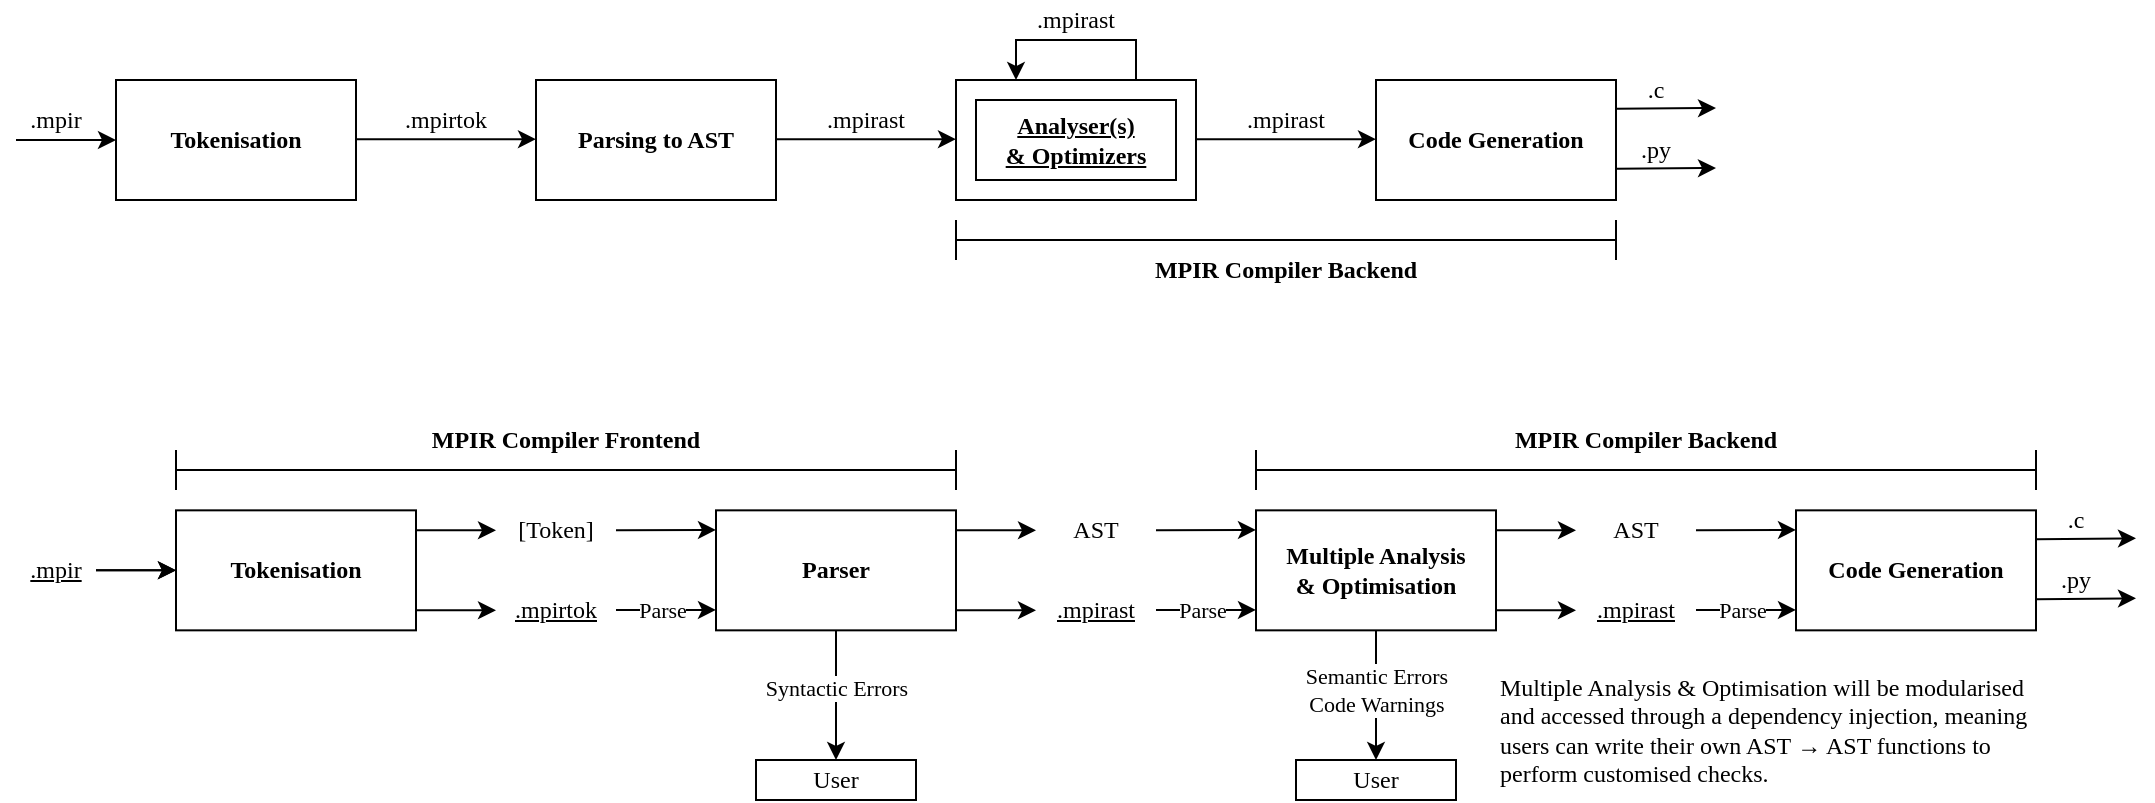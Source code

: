 <mxfile version="20.3.0" type="device"><diagram id="zczM6whD47XDtaLgGXdo" name="Page-1"><mxGraphModel dx="2411" dy="868" grid="1" gridSize="10" guides="1" tooltips="1" connect="1" arrows="1" fold="1" page="1" pageScale="1" pageWidth="827" pageHeight="1169" math="0" shadow="0"><root><mxCell id="0"/><mxCell id="1" parent="0"/><mxCell id="Gf_lIqjBqg95zcrKkyH8-19" value="" style="rounded=0;whiteSpace=wrap;html=1;fontFamily=CMU Serif;fontStyle=1" parent="1" vertex="1"><mxGeometry x="470" y="370" width="120" height="60" as="geometry"/></mxCell><mxCell id="Gf_lIqjBqg95zcrKkyH8-1" value="Tokenisation" style="rounded=0;whiteSpace=wrap;html=1;fontFamily=CMU Serif;fontStyle=1" parent="1" vertex="1"><mxGeometry x="50" y="370" width="120" height="60" as="geometry"/></mxCell><mxCell id="Gf_lIqjBqg95zcrKkyH8-2" value="Parsing to AST" style="rounded=0;whiteSpace=wrap;html=1;fontFamily=CMU Serif;fontStyle=1" parent="1" vertex="1"><mxGeometry x="260" y="370" width="120" height="60" as="geometry"/></mxCell><mxCell id="Gf_lIqjBqg95zcrKkyH8-3" value="" style="endArrow=classic;html=1;rounded=0;fontFamily=CMU Serif;" parent="1" edge="1"><mxGeometry width="50" height="50" relative="1" as="geometry"><mxPoint y="400" as="sourcePoint"/><mxPoint x="50" y="400" as="targetPoint"/></mxGeometry></mxCell><mxCell id="Gf_lIqjBqg95zcrKkyH8-4" value=".mpir" style="text;html=1;strokeColor=none;fillColor=none;align=center;verticalAlign=middle;whiteSpace=wrap;rounded=0;fontFamily=CMU Serif;" parent="1" vertex="1"><mxGeometry y="380" width="40" height="20" as="geometry"/></mxCell><mxCell id="Gf_lIqjBqg95zcrKkyH8-5" value="" style="endArrow=classic;html=1;rounded=0;fontFamily=CMU Serif;" parent="1" edge="1"><mxGeometry width="50" height="50" relative="1" as="geometry"><mxPoint x="170" y="399.58" as="sourcePoint"/><mxPoint x="260" y="399.58" as="targetPoint"/></mxGeometry></mxCell><mxCell id="Gf_lIqjBqg95zcrKkyH8-6" value=".mpirtok" style="text;html=1;strokeColor=none;fillColor=none;align=center;verticalAlign=middle;whiteSpace=wrap;rounded=0;fontFamily=CMU Serif;" parent="1" vertex="1"><mxGeometry x="170" y="380" width="90" height="20" as="geometry"/></mxCell><mxCell id="Gf_lIqjBqg95zcrKkyH8-7" value="Analyser(s)&lt;br&gt;&amp;amp; Optimizers" style="rounded=0;whiteSpace=wrap;html=1;fontFamily=CMU Serif;fontStyle=5" parent="1" vertex="1"><mxGeometry x="480" y="380" width="100" height="40" as="geometry"/></mxCell><mxCell id="Gf_lIqjBqg95zcrKkyH8-8" value="" style="endArrow=classic;html=1;rounded=0;fontFamily=CMU Serif;" parent="1" edge="1"><mxGeometry width="50" height="50" relative="1" as="geometry"><mxPoint x="380" y="399.58" as="sourcePoint"/><mxPoint x="470" y="399.58" as="targetPoint"/></mxGeometry></mxCell><mxCell id="Gf_lIqjBqg95zcrKkyH8-9" value=".mpirast" style="text;html=1;strokeColor=none;fillColor=none;align=center;verticalAlign=middle;whiteSpace=wrap;rounded=0;fontFamily=CMU Serif;" parent="1" vertex="1"><mxGeometry x="380" y="380" width="90" height="20" as="geometry"/></mxCell><mxCell id="Gf_lIqjBqg95zcrKkyH8-11" value="Code Generation" style="rounded=0;whiteSpace=wrap;html=1;fontFamily=CMU Serif;fontStyle=1" parent="1" vertex="1"><mxGeometry x="680" y="370" width="120" height="60" as="geometry"/></mxCell><mxCell id="Gf_lIqjBqg95zcrKkyH8-12" value="" style="endArrow=classic;html=1;rounded=0;fontFamily=CMU Serif;" parent="1" edge="1"><mxGeometry width="50" height="50" relative="1" as="geometry"><mxPoint x="590" y="399.58" as="sourcePoint"/><mxPoint x="680" y="399.58" as="targetPoint"/></mxGeometry></mxCell><mxCell id="Gf_lIqjBqg95zcrKkyH8-13" value=".mpirast" style="text;html=1;strokeColor=none;fillColor=none;align=center;verticalAlign=middle;whiteSpace=wrap;rounded=0;fontFamily=CMU Serif;fontStyle=0" parent="1" vertex="1"><mxGeometry x="590" y="380" width="90" height="20" as="geometry"/></mxCell><mxCell id="Gf_lIqjBqg95zcrKkyH8-14" value="" style="endArrow=classic;html=1;rounded=0;fontFamily=CMU Serif;" parent="1" edge="1"><mxGeometry width="50" height="50" relative="1" as="geometry"><mxPoint x="800" y="384.41" as="sourcePoint"/><mxPoint x="850" y="384" as="targetPoint"/></mxGeometry></mxCell><mxCell id="Gf_lIqjBqg95zcrKkyH8-15" value=".c" style="text;html=1;strokeColor=none;fillColor=none;align=center;verticalAlign=middle;whiteSpace=wrap;rounded=0;fontFamily=CMU Serif;" parent="1" vertex="1"><mxGeometry x="800" y="364.83" width="40" height="20" as="geometry"/></mxCell><mxCell id="Gf_lIqjBqg95zcrKkyH8-16" value="" style="endArrow=classic;html=1;rounded=0;fontFamily=CMU Serif;" parent="1" edge="1"><mxGeometry width="50" height="50" relative="1" as="geometry"><mxPoint x="800" y="414.41" as="sourcePoint"/><mxPoint x="850" y="414" as="targetPoint"/></mxGeometry></mxCell><mxCell id="Gf_lIqjBqg95zcrKkyH8-17" value=".py" style="text;html=1;strokeColor=none;fillColor=none;align=center;verticalAlign=middle;whiteSpace=wrap;rounded=0;fontFamily=CMU Serif;" parent="1" vertex="1"><mxGeometry x="800" y="394.83" width="40" height="20" as="geometry"/></mxCell><mxCell id="Gf_lIqjBqg95zcrKkyH8-26" value="" style="shape=crossbar;whiteSpace=wrap;html=1;rounded=1;fontFamily=CMU Serif;" parent="1" vertex="1"><mxGeometry x="80" y="555" width="390" height="20" as="geometry"/></mxCell><mxCell id="Gf_lIqjBqg95zcrKkyH8-28" value="" style="shape=crossbar;whiteSpace=wrap;html=1;rounded=1;fontFamily=CMU Serif;" parent="1" vertex="1"><mxGeometry x="470" y="440" width="330" height="20" as="geometry"/></mxCell><mxCell id="Gf_lIqjBqg95zcrKkyH8-30" value="MPIR Compiler Frontend" style="text;html=1;strokeColor=none;fillColor=none;align=center;verticalAlign=middle;whiteSpace=wrap;rounded=0;fontFamily=CMU Serif;fontStyle=1" parent="1" vertex="1"><mxGeometry x="80" y="535" width="390" height="30" as="geometry"/></mxCell><mxCell id="Gf_lIqjBqg95zcrKkyH8-31" value="MPIR Compiler Backend" style="text;html=1;strokeColor=none;fillColor=none;align=center;verticalAlign=middle;whiteSpace=wrap;rounded=0;fontFamily=CMU Serif;fontStyle=1" parent="1" vertex="1"><mxGeometry x="470" y="450" width="330" height="30" as="geometry"/></mxCell><mxCell id="Gf_lIqjBqg95zcrKkyH8-36" style="edgeStyle=orthogonalEdgeStyle;rounded=0;orthogonalLoop=1;jettySize=auto;html=1;entryX=0.25;entryY=0;entryDx=0;entryDy=0;fontFamily=CMU Serif;exitX=0.75;exitY=0;exitDx=0;exitDy=0;" parent="1" source="Gf_lIqjBqg95zcrKkyH8-19" target="Gf_lIqjBqg95zcrKkyH8-19" edge="1"><mxGeometry relative="1" as="geometry"><Array as="points"><mxPoint x="560" y="350"/><mxPoint x="500" y="350"/></Array></mxGeometry></mxCell><mxCell id="Gf_lIqjBqg95zcrKkyH8-37" value=".mpirast" style="text;html=1;strokeColor=none;fillColor=none;align=center;verticalAlign=middle;whiteSpace=wrap;rounded=0;fontFamily=CMU Serif;fontStyle=0" parent="1" vertex="1"><mxGeometry x="500" y="330" width="60" height="20" as="geometry"/></mxCell><mxCell id="9ybSzFMJz12tKBhzxpYB-1" value="" style="endArrow=classic;html=1;rounded=0;fontFamily=CMU Serif;" edge="1" parent="1"><mxGeometry width="50" height="50" relative="1" as="geometry"><mxPoint x="40" y="615.17" as="sourcePoint"/><mxPoint x="80" y="615.17" as="targetPoint"/></mxGeometry></mxCell><mxCell id="9ybSzFMJz12tKBhzxpYB-4" value="" style="edgeStyle=orthogonalEdgeStyle;rounded=0;orthogonalLoop=1;jettySize=auto;html=1;fontFamily=CMU Serif;" edge="1" parent="1" source="9ybSzFMJz12tKBhzxpYB-2" target="9ybSzFMJz12tKBhzxpYB-3"><mxGeometry relative="1" as="geometry"/></mxCell><mxCell id="9ybSzFMJz12tKBhzxpYB-2" value=".mpir" style="text;html=1;strokeColor=none;fillColor=none;align=center;verticalAlign=middle;whiteSpace=wrap;rounded=0;fontFamily=CMU Serif;fontStyle=4" vertex="1" parent="1"><mxGeometry y="605.17" width="40" height="20" as="geometry"/></mxCell><mxCell id="9ybSzFMJz12tKBhzxpYB-3" value="Tokenisation" style="rounded=0;whiteSpace=wrap;html=1;fontFamily=CMU Serif;fontStyle=1" vertex="1" parent="1"><mxGeometry x="80" y="585.17" width="120" height="60" as="geometry"/></mxCell><mxCell id="9ybSzFMJz12tKBhzxpYB-7" value="" style="endArrow=classic;html=1;rounded=0;fontFamily=CMU Serif;exitX=1;exitY=0.75;exitDx=0;exitDy=0;" edge="1" parent="1"><mxGeometry width="50" height="50" relative="1" as="geometry"><mxPoint x="200" y="595.17" as="sourcePoint"/><mxPoint x="240" y="595.17" as="targetPoint"/></mxGeometry></mxCell><mxCell id="9ybSzFMJz12tKBhzxpYB-8" value="" style="endArrow=classic;html=1;rounded=0;fontFamily=CMU Serif;exitX=1;exitY=0.75;exitDx=0;exitDy=0;" edge="1" parent="1"><mxGeometry width="50" height="50" relative="1" as="geometry"><mxPoint x="200" y="635.17" as="sourcePoint"/><mxPoint x="240" y="635.17" as="targetPoint"/></mxGeometry></mxCell><mxCell id="9ybSzFMJz12tKBhzxpYB-9" value=".mpirtok" style="text;html=1;strokeColor=none;fillColor=none;align=center;verticalAlign=middle;whiteSpace=wrap;rounded=0;fontFamily=CMU Serif;fontStyle=4" vertex="1" parent="1"><mxGeometry x="240" y="625.17" width="60" height="20" as="geometry"/></mxCell><mxCell id="9ybSzFMJz12tKBhzxpYB-10" value="[Token]" style="text;html=1;strokeColor=none;fillColor=none;align=center;verticalAlign=middle;whiteSpace=wrap;rounded=0;fontFamily=CMU Serif;fontStyle=0" vertex="1" parent="1"><mxGeometry x="240" y="585.17" width="60" height="20" as="geometry"/></mxCell><mxCell id="9ybSzFMJz12tKBhzxpYB-42" value="" style="edgeStyle=orthogonalEdgeStyle;rounded=0;orthogonalLoop=1;jettySize=auto;html=1;fontFamily=CMU Serif;" edge="1" parent="1" source="9ybSzFMJz12tKBhzxpYB-12"><mxGeometry relative="1" as="geometry"><mxPoint x="410" y="710" as="targetPoint"/></mxGeometry></mxCell><mxCell id="9ybSzFMJz12tKBhzxpYB-45" value="Syntactic Errors" style="edgeLabel;html=1;align=center;verticalAlign=middle;resizable=0;points=[];fontFamily=CMU Serif;" vertex="1" connectable="0" parent="9ybSzFMJz12tKBhzxpYB-42"><mxGeometry x="-0.126" relative="1" as="geometry"><mxPoint as="offset"/></mxGeometry></mxCell><mxCell id="9ybSzFMJz12tKBhzxpYB-12" value="Parser" style="rounded=0;whiteSpace=wrap;html=1;fontFamily=CMU Serif;fontStyle=1" vertex="1" parent="1"><mxGeometry x="350" y="585.17" width="120" height="60" as="geometry"/></mxCell><mxCell id="9ybSzFMJz12tKBhzxpYB-13" value="" style="endArrow=classic;html=1;rounded=0;fontFamily=CMU Serif;" edge="1" parent="1"><mxGeometry width="50" height="50" relative="1" as="geometry"><mxPoint x="300" y="634.97" as="sourcePoint"/><mxPoint x="350" y="634.97" as="targetPoint"/><Array as="points"><mxPoint x="330" y="634.97"/></Array></mxGeometry></mxCell><mxCell id="9ybSzFMJz12tKBhzxpYB-14" value="Parse" style="edgeLabel;html=1;align=center;verticalAlign=middle;resizable=0;points=[];fontFamily=CMU Serif;" vertex="1" connectable="0" parent="9ybSzFMJz12tKBhzxpYB-13"><mxGeometry x="-0.08" y="-1" relative="1" as="geometry"><mxPoint y="-1" as="offset"/></mxGeometry></mxCell><mxCell id="9ybSzFMJz12tKBhzxpYB-16" value="" style="endArrow=classic;html=1;rounded=0;fontFamily=CMU Serif;" edge="1" parent="1"><mxGeometry width="50" height="50" relative="1" as="geometry"><mxPoint x="300" y="595.17" as="sourcePoint"/><mxPoint x="350" y="594.97" as="targetPoint"/></mxGeometry></mxCell><mxCell id="9ybSzFMJz12tKBhzxpYB-17" value="" style="endArrow=classic;html=1;rounded=0;fontFamily=CMU Serif;exitX=1;exitY=0.75;exitDx=0;exitDy=0;" edge="1" parent="1"><mxGeometry width="50" height="50" relative="1" as="geometry"><mxPoint x="470" y="595.17" as="sourcePoint"/><mxPoint x="510" y="595.17" as="targetPoint"/></mxGeometry></mxCell><mxCell id="9ybSzFMJz12tKBhzxpYB-18" value="" style="endArrow=classic;html=1;rounded=0;fontFamily=CMU Serif;exitX=1;exitY=0.75;exitDx=0;exitDy=0;" edge="1" parent="1"><mxGeometry width="50" height="50" relative="1" as="geometry"><mxPoint x="470" y="635.17" as="sourcePoint"/><mxPoint x="510" y="635.17" as="targetPoint"/></mxGeometry></mxCell><mxCell id="9ybSzFMJz12tKBhzxpYB-19" value=".mpirast" style="text;html=1;strokeColor=none;fillColor=none;align=center;verticalAlign=middle;whiteSpace=wrap;rounded=0;fontFamily=CMU Serif;fontStyle=4" vertex="1" parent="1"><mxGeometry x="510" y="625.17" width="60" height="20" as="geometry"/></mxCell><mxCell id="9ybSzFMJz12tKBhzxpYB-20" value="AST" style="text;html=1;strokeColor=none;fillColor=none;align=center;verticalAlign=middle;whiteSpace=wrap;rounded=0;fontFamily=CMU Serif;fontStyle=0" vertex="1" parent="1"><mxGeometry x="510" y="585.17" width="60" height="20" as="geometry"/></mxCell><mxCell id="9ybSzFMJz12tKBhzxpYB-21" value="" style="endArrow=classic;html=1;rounded=0;fontFamily=CMU Serif;" edge="1" parent="1"><mxGeometry width="50" height="50" relative="1" as="geometry"><mxPoint x="570" y="634.97" as="sourcePoint"/><mxPoint x="620" y="634.97" as="targetPoint"/><Array as="points"><mxPoint x="600" y="634.97"/></Array></mxGeometry></mxCell><mxCell id="9ybSzFMJz12tKBhzxpYB-22" value="Parse" style="edgeLabel;html=1;align=center;verticalAlign=middle;resizable=0;points=[];fontFamily=CMU Serif;" vertex="1" connectable="0" parent="9ybSzFMJz12tKBhzxpYB-21"><mxGeometry x="-0.08" y="-1" relative="1" as="geometry"><mxPoint y="-1" as="offset"/></mxGeometry></mxCell><mxCell id="9ybSzFMJz12tKBhzxpYB-23" value="" style="endArrow=classic;html=1;rounded=0;fontFamily=CMU Serif;" edge="1" parent="1"><mxGeometry width="50" height="50" relative="1" as="geometry"><mxPoint x="570" y="595.17" as="sourcePoint"/><mxPoint x="620" y="594.97" as="targetPoint"/></mxGeometry></mxCell><mxCell id="9ybSzFMJz12tKBhzxpYB-44" value="" style="edgeStyle=orthogonalEdgeStyle;rounded=0;orthogonalLoop=1;jettySize=auto;html=1;fontFamily=CMU Serif;" edge="1" parent="1" source="9ybSzFMJz12tKBhzxpYB-24"><mxGeometry relative="1" as="geometry"><mxPoint x="680" y="710" as="targetPoint"/></mxGeometry></mxCell><mxCell id="9ybSzFMJz12tKBhzxpYB-46" value="Semantic Errors&lt;br&gt;Code Warnings" style="edgeLabel;html=1;align=center;verticalAlign=middle;resizable=0;points=[];fontFamily=CMU Serif;" vertex="1" connectable="0" parent="9ybSzFMJz12tKBhzxpYB-44"><mxGeometry x="-0.095" relative="1" as="geometry"><mxPoint as="offset"/></mxGeometry></mxCell><mxCell id="9ybSzFMJz12tKBhzxpYB-24" value="Multiple Analysis&lt;br&gt;&amp;amp; Optimisation" style="rounded=0;whiteSpace=wrap;html=1;fontFamily=CMU Serif;fontStyle=1" vertex="1" parent="1"><mxGeometry x="620" y="585.17" width="120" height="60" as="geometry"/></mxCell><mxCell id="9ybSzFMJz12tKBhzxpYB-25" value="" style="endArrow=classic;html=1;rounded=0;fontFamily=CMU Serif;exitX=1;exitY=0.75;exitDx=0;exitDy=0;" edge="1" parent="1"><mxGeometry width="50" height="50" relative="1" as="geometry"><mxPoint x="740" y="595.17" as="sourcePoint"/><mxPoint x="780" y="595.17" as="targetPoint"/></mxGeometry></mxCell><mxCell id="9ybSzFMJz12tKBhzxpYB-26" value="" style="endArrow=classic;html=1;rounded=0;fontFamily=CMU Serif;exitX=1;exitY=0.75;exitDx=0;exitDy=0;" edge="1" parent="1"><mxGeometry width="50" height="50" relative="1" as="geometry"><mxPoint x="740" y="635.17" as="sourcePoint"/><mxPoint x="780" y="635.17" as="targetPoint"/></mxGeometry></mxCell><mxCell id="9ybSzFMJz12tKBhzxpYB-27" value=".mpirast" style="text;html=1;strokeColor=none;fillColor=none;align=center;verticalAlign=middle;whiteSpace=wrap;rounded=0;fontFamily=CMU Serif;fontStyle=4" vertex="1" parent="1"><mxGeometry x="780" y="625.17" width="60" height="20" as="geometry"/></mxCell><mxCell id="9ybSzFMJz12tKBhzxpYB-28" value="AST" style="text;html=1;strokeColor=none;fillColor=none;align=center;verticalAlign=middle;whiteSpace=wrap;rounded=0;fontFamily=CMU Serif;fontStyle=0" vertex="1" parent="1"><mxGeometry x="780" y="585.17" width="60" height="20" as="geometry"/></mxCell><mxCell id="9ybSzFMJz12tKBhzxpYB-29" value="" style="endArrow=classic;html=1;rounded=0;fontFamily=CMU Serif;" edge="1" parent="1"><mxGeometry width="50" height="50" relative="1" as="geometry"><mxPoint x="840" y="634.97" as="sourcePoint"/><mxPoint x="890" y="634.97" as="targetPoint"/><Array as="points"><mxPoint x="870" y="634.97"/></Array></mxGeometry></mxCell><mxCell id="9ybSzFMJz12tKBhzxpYB-30" value="Parse" style="edgeLabel;html=1;align=center;verticalAlign=middle;resizable=0;points=[];fontFamily=CMU Serif;" vertex="1" connectable="0" parent="9ybSzFMJz12tKBhzxpYB-29"><mxGeometry x="-0.08" y="-1" relative="1" as="geometry"><mxPoint y="-1" as="offset"/></mxGeometry></mxCell><mxCell id="9ybSzFMJz12tKBhzxpYB-31" value="" style="endArrow=classic;html=1;rounded=0;fontFamily=CMU Serif;" edge="1" parent="1"><mxGeometry width="50" height="50" relative="1" as="geometry"><mxPoint x="840" y="595.17" as="sourcePoint"/><mxPoint x="890" y="594.97" as="targetPoint"/></mxGeometry></mxCell><mxCell id="9ybSzFMJz12tKBhzxpYB-32" value="Code Generation" style="rounded=0;whiteSpace=wrap;html=1;fontFamily=CMU Serif;fontStyle=1" vertex="1" parent="1"><mxGeometry x="890" y="585.17" width="120" height="60" as="geometry"/></mxCell><mxCell id="9ybSzFMJz12tKBhzxpYB-33" value="" style="endArrow=classic;html=1;rounded=0;fontFamily=CMU Serif;" edge="1" parent="1"><mxGeometry width="50" height="50" relative="1" as="geometry"><mxPoint x="1010" y="599.58" as="sourcePoint"/><mxPoint x="1060" y="599.17" as="targetPoint"/></mxGeometry></mxCell><mxCell id="9ybSzFMJz12tKBhzxpYB-34" value=".c" style="text;html=1;strokeColor=none;fillColor=none;align=center;verticalAlign=middle;whiteSpace=wrap;rounded=0;fontFamily=CMU Serif;" vertex="1" parent="1"><mxGeometry x="1010" y="580.0" width="40" height="20" as="geometry"/></mxCell><mxCell id="9ybSzFMJz12tKBhzxpYB-35" value="" style="endArrow=classic;html=1;rounded=0;fontFamily=CMU Serif;" edge="1" parent="1"><mxGeometry width="50" height="50" relative="1" as="geometry"><mxPoint x="1010" y="629.58" as="sourcePoint"/><mxPoint x="1060" y="629.17" as="targetPoint"/></mxGeometry></mxCell><mxCell id="9ybSzFMJz12tKBhzxpYB-36" value=".py" style="text;html=1;strokeColor=none;fillColor=none;align=center;verticalAlign=middle;whiteSpace=wrap;rounded=0;fontFamily=CMU Serif;" vertex="1" parent="1"><mxGeometry x="1010" y="610.0" width="40" height="20" as="geometry"/></mxCell><mxCell id="9ybSzFMJz12tKBhzxpYB-38" value="" style="shape=crossbar;whiteSpace=wrap;html=1;rounded=1;fontFamily=CMU Serif;" vertex="1" parent="1"><mxGeometry x="620" y="555" width="390" height="20" as="geometry"/></mxCell><mxCell id="9ybSzFMJz12tKBhzxpYB-39" value="MPIR Compiler Backend" style="text;html=1;strokeColor=none;fillColor=none;align=center;verticalAlign=middle;whiteSpace=wrap;rounded=0;fontFamily=CMU Serif;fontStyle=1" vertex="1" parent="1"><mxGeometry x="620" y="535" width="390" height="30" as="geometry"/></mxCell><mxCell id="9ybSzFMJz12tKBhzxpYB-48" value="User" style="rounded=0;whiteSpace=wrap;html=1;fontFamily=CMU Serif;" vertex="1" parent="1"><mxGeometry x="640" y="710" width="80" height="20" as="geometry"/></mxCell><mxCell id="9ybSzFMJz12tKBhzxpYB-49" value="User" style="rounded=0;whiteSpace=wrap;html=1;fontFamily=CMU Serif;" vertex="1" parent="1"><mxGeometry x="370" y="710" width="80" height="20" as="geometry"/></mxCell><mxCell id="9ybSzFMJz12tKBhzxpYB-51" value="Multiple Analysis &amp;amp; Optimisation will be modularised and accessed through a dependency injection, meaning users can write their own AST&amp;nbsp;→ AST functions to perform customised checks." style="text;html=1;strokeColor=none;fillColor=none;align=left;verticalAlign=top;whiteSpace=wrap;rounded=0;fontFamily=CMU Serif;fontSize=12;fontStyle=0" vertex="1" parent="1"><mxGeometry x="740" y="660" width="280" height="70" as="geometry"/></mxCell></root></mxGraphModel></diagram></mxfile>